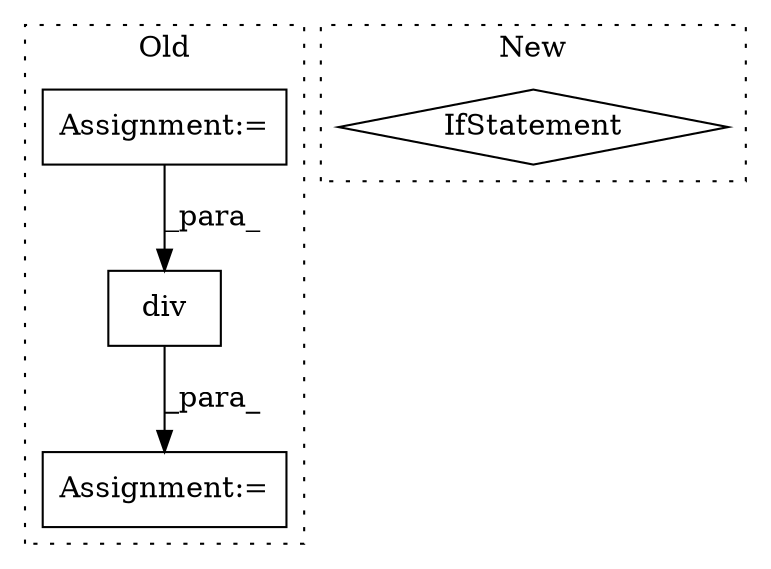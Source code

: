 digraph G {
subgraph cluster0 {
1 [label="div" a="32" s="8688,8701" l="4,1" shape="box"];
3 [label="Assignment:=" a="7" s="8720" l="1" shape="box"];
4 [label="Assignment:=" a="7" s="8530" l="1" shape="box"];
label = "Old";
style="dotted";
}
subgraph cluster1 {
2 [label="IfStatement" a="25" s="9887" l="3" shape="diamond"];
label = "New";
style="dotted";
}
1 -> 3 [label="_para_"];
4 -> 1 [label="_para_"];
}